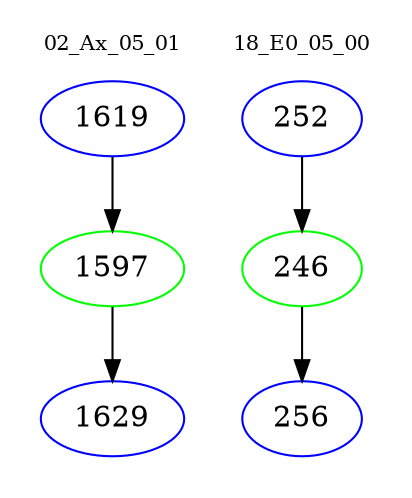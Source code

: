 digraph{
subgraph cluster_0 {
color = white
label = "02_Ax_05_01";
fontsize=10;
T0_1619 [label="1619", color="blue"]
T0_1619 -> T0_1597 [color="black"]
T0_1597 [label="1597", color="green"]
T0_1597 -> T0_1629 [color="black"]
T0_1629 [label="1629", color="blue"]
}
subgraph cluster_1 {
color = white
label = "18_E0_05_00";
fontsize=10;
T1_252 [label="252", color="blue"]
T1_252 -> T1_246 [color="black"]
T1_246 [label="246", color="green"]
T1_246 -> T1_256 [color="black"]
T1_256 [label="256", color="blue"]
}
}
